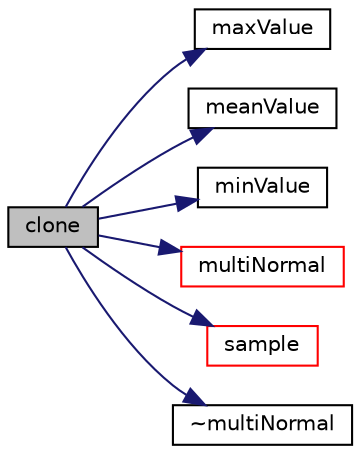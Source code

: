 digraph "clone"
{
  bgcolor="transparent";
  edge [fontname="Helvetica",fontsize="10",labelfontname="Helvetica",labelfontsize="10"];
  node [fontname="Helvetica",fontsize="10",shape=record];
  rankdir="LR";
  Node1 [label="clone",height=0.2,width=0.4,color="black", fillcolor="grey75", style="filled", fontcolor="black"];
  Node1 -> Node2 [color="midnightblue",fontsize="10",style="solid",fontname="Helvetica"];
  Node2 [label="maxValue",height=0.2,width=0.4,color="black",URL="$a01588.html#a701294c5466c124e5e3dd923ac1e0fdc",tooltip="Return the maximum value. "];
  Node1 -> Node3 [color="midnightblue",fontsize="10",style="solid",fontname="Helvetica"];
  Node3 [label="meanValue",height=0.2,width=0.4,color="black",URL="$a01588.html#abe64fe66cab76dacde61def10377e5d5",tooltip="Return the mean value. "];
  Node1 -> Node4 [color="midnightblue",fontsize="10",style="solid",fontname="Helvetica"];
  Node4 [label="minValue",height=0.2,width=0.4,color="black",URL="$a01588.html#ab08de74651c9375ec2f95c8595feabad",tooltip="Return the minimum value. "];
  Node1 -> Node5 [color="midnightblue",fontsize="10",style="solid",fontname="Helvetica"];
  Node5 [label="multiNormal",height=0.2,width=0.4,color="red",URL="$a01588.html#a147cda5d46299d8b997ce65d5c0ddbd7",tooltip="Construct from components. "];
  Node1 -> Node6 [color="midnightblue",fontsize="10",style="solid",fontname="Helvetica"];
  Node6 [label="sample",height=0.2,width=0.4,color="red",URL="$a01588.html#a53e2b057a7db0012bcff9ab528a5115c",tooltip="Sample the distributionModel. "];
  Node1 -> Node7 [color="midnightblue",fontsize="10",style="solid",fontname="Helvetica"];
  Node7 [label="~multiNormal",height=0.2,width=0.4,color="black",URL="$a01588.html#aa9cbb9c2b646491119607ede7a5efd5c",tooltip="Destructor. "];
}
